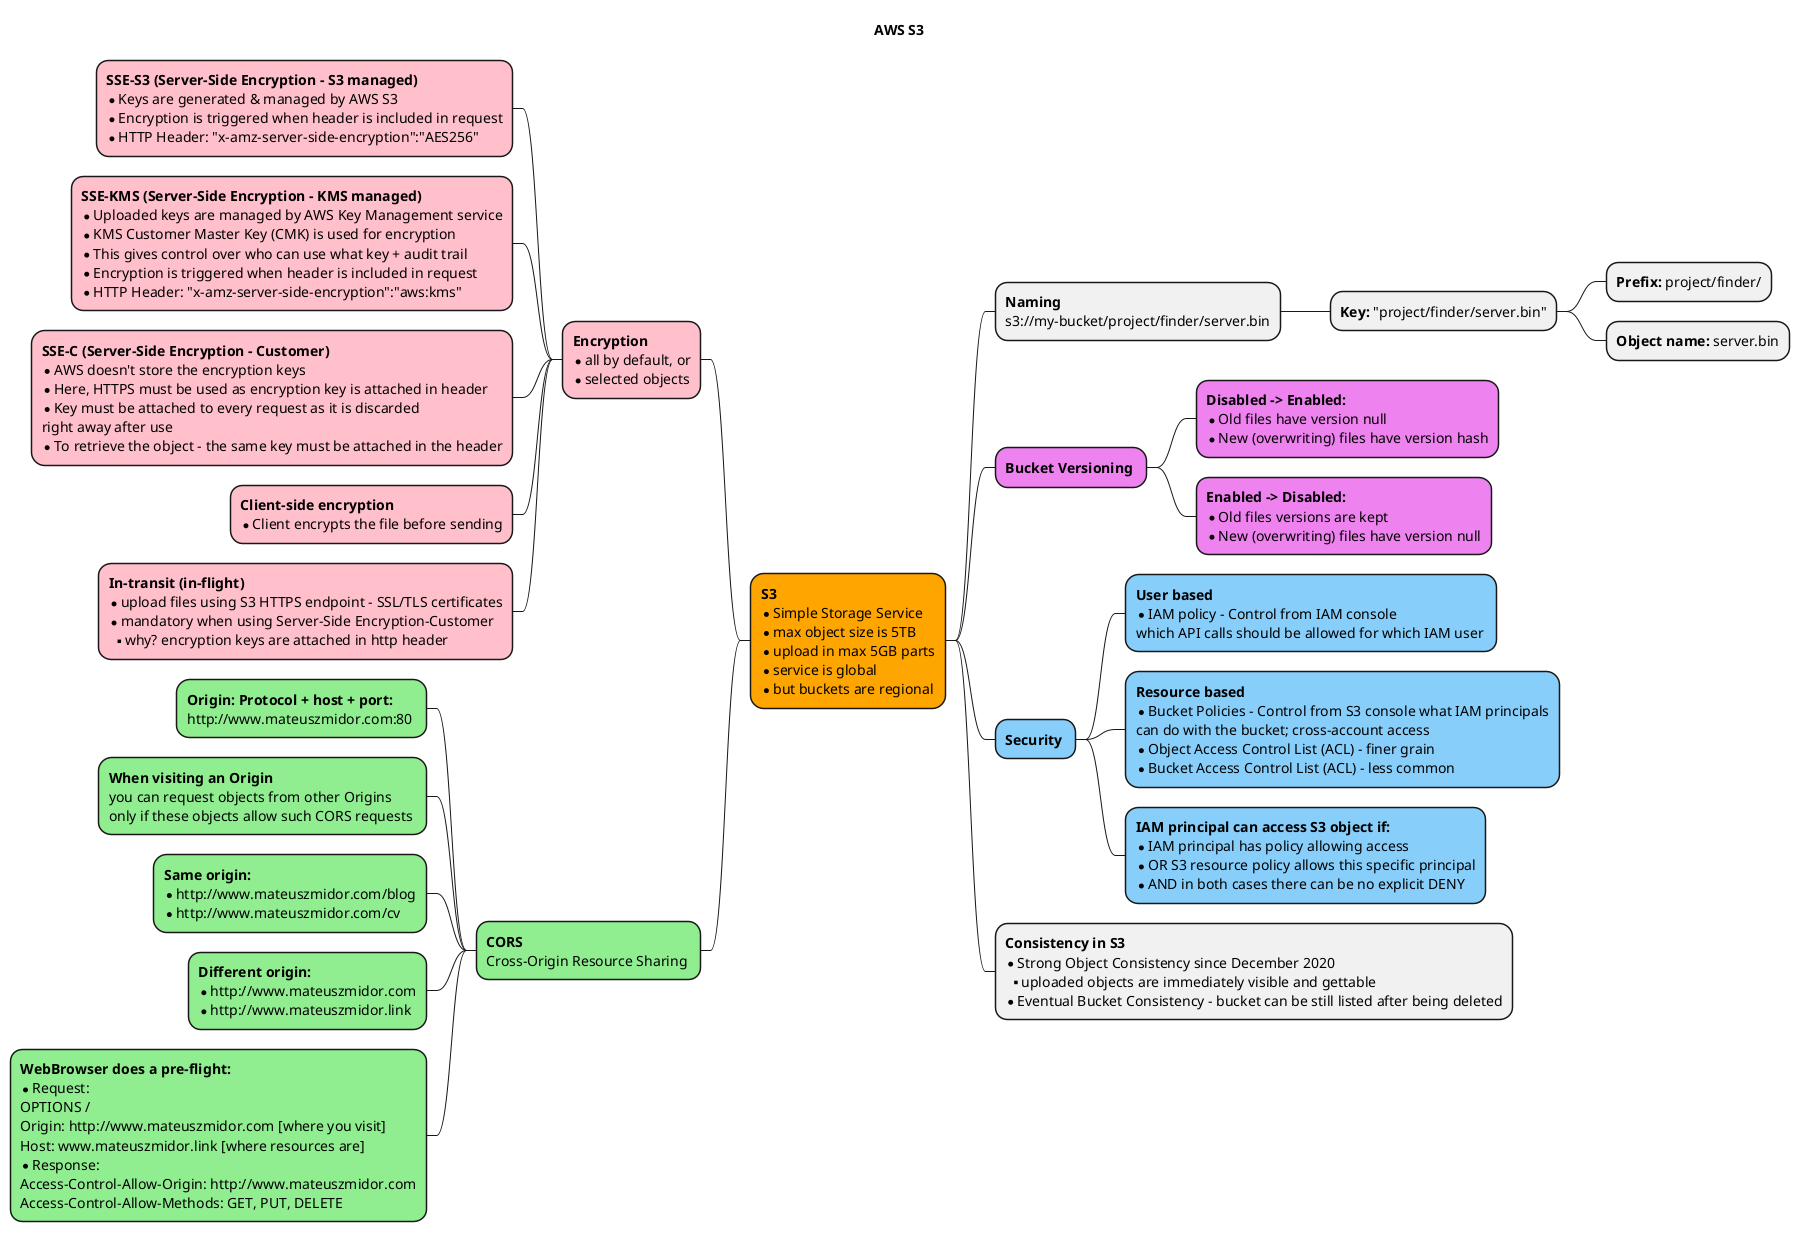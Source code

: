 @startmindmap mindmap

title AWS S3

<style>
mindmapDiagram {
  .encryption {
    BackgroundColor Pink
  }
  .versioning {
    BackgroundColor Violet
  }
  .orange {
    BackgroundColor orange
  }
  .security {
    BackgroundColor LightSkyBlue
  }
  .cors {
    BackgroundColor LightGreen
  }
}
</style>


*[#Orange] <b>S3\n*Simple Storage Service\n*max object size is 5TB\n*upload in max 5GB parts\n*service is global\n*but buckets are regional
 * <b>Naming</b>\ns3://my-bucket/project/finder/server.bin
  * <b>Key:</b> "project/finder/server.bin"
   * <b>Prefix:</b> project/finder/
   * <b>Object name:</b> server.bin
 * <b>Bucket Versioning <<versioning>>
  * <b>Disabled -> Enabled:\n*Old files have version null\n*New (overwriting) files have version hash <<versioning>>
  * <b>Enabled -> Disabled:\n*Old files versions are kept\n*New (overwriting) files have version null <<versioning>>
 * <b>Security <<security>>
  * <b>User based\n*IAM policy - Control from IAM console \nwhich API calls should be allowed for which IAM user <<security>>
  * <b>Resource based\n*Bucket Policies - Control from S3 console what IAM principals\ncan do with the bucket; cross-account access\n*Object Access Control List (ACL) - finer grain\n*Bucket Access Control List (ACL) - less common <<security>>
  * <b>IAM principal can access S3 object if:\n*IAM principal has policy allowing access\n*OR S3 resource policy allows this specific principal\n*AND in both cases there can be no explicit DENY <<security>>
 * <b>Consistency in S3\n*Strong Object Consistency since December 2020\n**uploaded objects are immediately visible and gettable\n*Eventual Bucket Consistency - bucket can be still listed after being deleted
left side
 * <b>Encryption\n*all by default, or\n*selected objects <<encryption>>
  * <b>SSE-S3 (Server-Side Encryption - S3 managed)\n*Keys are generated & managed by AWS S3\n*Encryption is triggered when header is included in request\n*HTTP Header: "x-amz-server-side-encryption":"AES256" <<encryption>>
  * <b>SSE-KMS (Server-Side Encryption - KMS managed)\n*Uploaded keys are managed by AWS Key Management service\n*KMS Customer Master Key (CMK) is used for encryption\n*This gives control over who can use what key + audit trail\n*Encryption is triggered when header is included in request\n*HTTP Header: "x-amz-server-side-encryption":"aws:kms"<<encryption>>
  * <b>SSE-C (Server-Side Encryption - Customer)\n*AWS doesn't store the encryption keys\n*Here, HTTPS must be used as encryption key is attached in header\n*Key must be attached to every request as it is discarded\nright away after use\n*To retrieve the object - the same key must be attached in the header  <<encryption>>
  * <b>Client-side encryption\n*Client encrypts the file before sending <<encryption>>
  * <b>In-transit (in-flight)\n*upload files using S3 HTTPS endpoint - SSL/TLS certificates\n*mandatory when using Server-Side Encryption-Customer\n**why? encryption keys are attached in http header<<encryption>>
 * <b>CORS\nCross-Origin Resource Sharing <<cors>>
  * <b>Origin: Protocol + host + port:\nhttp://www.mateuszmidor.com:80 <<cors>>
  * <b>When visiting an Origin\nyou can request objects from other Origins\nonly if these objects allow such CORS requests <<cors>>
  * <b>Same origin:\n*http://www.mateuszmidor.com/blog\n*http://www.mateuszmidor.com/cv <<cors>>
  * <b>Different origin:\n*http://www.mateuszmidor.com\n*http://www.mateuszmidor.link <<cors>>
  * <b>WebBrowser does a pre-flight:\n*Request:\nOPTIONS /\nOrigin: http://www.mateuszmidor.com [where you visit]\nHost: www.mateuszmidor.link [where resources are]\n*Response:\nAccess-Control-Allow-Origin: http://www.mateuszmidor.com\nAccess-Control-Allow-Methods: GET, PUT, DELETE  <<cors>>
@endmindmap